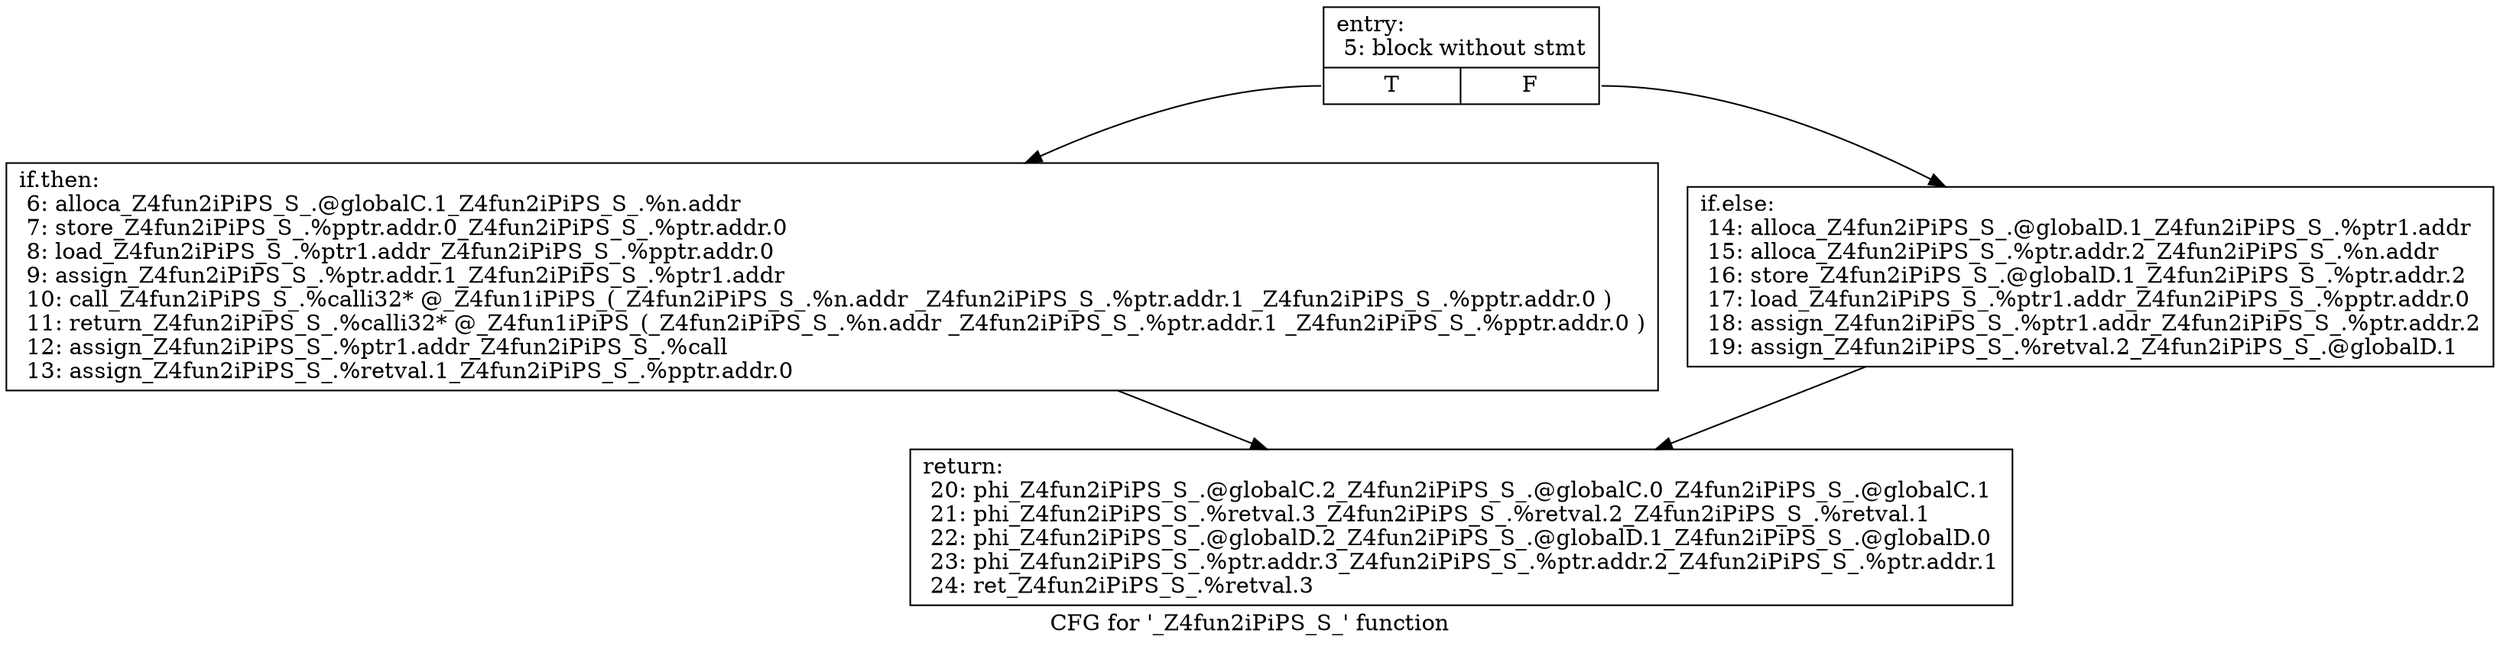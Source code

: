 digraph "CFG for '_Z4fun2iPiPS_S_' function" {
	label="CFG for '_Z4fun2iPiPS_S_' function" ;

	Node0x8f6f4a0 [shape=record,label="{entry:\l 5: block without stmt\l |{<s0>T|<s1>F}}"];
	Node0x8f6f4a0:s0 -> Node0x8f6f9f0;
	Node0x8f6f4a0:s1 -> Node0x8f6fac0;
	Node0x8f6f9f0 [shape=record,label="{if.then:\l 6: alloca	_Z4fun2iPiPS_S_.@globalC.1	_Z4fun2iPiPS_S_.%n.addr\l 7: store	_Z4fun2iPiPS_S_.%pptr.addr.0	_Z4fun2iPiPS_S_.%ptr.addr.0\l 8: load	_Z4fun2iPiPS_S_.%ptr1.addr	_Z4fun2iPiPS_S_.%pptr.addr.0\l 9: assign	_Z4fun2iPiPS_S_.%ptr.addr.1	_Z4fun2iPiPS_S_.%ptr1.addr\l 10: call	_Z4fun2iPiPS_S_.%call	i32* @_Z4fun1iPiPS_(_Z4fun2iPiPS_S_.%n.addr _Z4fun2iPiPS_S_.%ptr.addr.1 _Z4fun2iPiPS_S_.%pptr.addr.0 )\l 11: return	_Z4fun2iPiPS_S_.%call	i32* @_Z4fun1iPiPS_(_Z4fun2iPiPS_S_.%n.addr _Z4fun2iPiPS_S_.%ptr.addr.1 _Z4fun2iPiPS_S_.%pptr.addr.0 )\l 12: assign	_Z4fun2iPiPS_S_.%ptr1.addr	_Z4fun2iPiPS_S_.%call\l 13: assign	_Z4fun2iPiPS_S_.%retval.1	_Z4fun2iPiPS_S_.%pptr.addr.0\l }"];
	Node0x8f6f9f0 -> Node0x8f704c0;
	Node0x8f6fac0 [shape=record,label="{if.else:\l 14: alloca	_Z4fun2iPiPS_S_.@globalD.1	_Z4fun2iPiPS_S_.%ptr1.addr\l 15: alloca	_Z4fun2iPiPS_S_.%ptr.addr.2	_Z4fun2iPiPS_S_.%n.addr\l 16: store	_Z4fun2iPiPS_S_.@globalD.1	_Z4fun2iPiPS_S_.%ptr.addr.2\l 17: load	_Z4fun2iPiPS_S_.%ptr1.addr	_Z4fun2iPiPS_S_.%pptr.addr.0\l 18: assign	_Z4fun2iPiPS_S_.%ptr1.addr	_Z4fun2iPiPS_S_.%ptr.addr.2\l 19: assign	_Z4fun2iPiPS_S_.%retval.2	_Z4fun2iPiPS_S_.@globalD.1\l }"];
	Node0x8f6fac0 -> Node0x8f704c0;
	Node0x8f704c0 [shape=record,label="{return:\l 20: phi	_Z4fun2iPiPS_S_.@globalC.2	_Z4fun2iPiPS_S_.@globalC.0	_Z4fun2iPiPS_S_.@globalC.1	\l 21: phi	_Z4fun2iPiPS_S_.%retval.3	_Z4fun2iPiPS_S_.%retval.2	_Z4fun2iPiPS_S_.%retval.1	\l 22: phi	_Z4fun2iPiPS_S_.@globalD.2	_Z4fun2iPiPS_S_.@globalD.1	_Z4fun2iPiPS_S_.@globalD.0	\l 23: phi	_Z4fun2iPiPS_S_.%ptr.addr.3	_Z4fun2iPiPS_S_.%ptr.addr.2	_Z4fun2iPiPS_S_.%ptr.addr.1	\l 24: ret	_Z4fun2iPiPS_S_.%retval.3\l }"];
}
